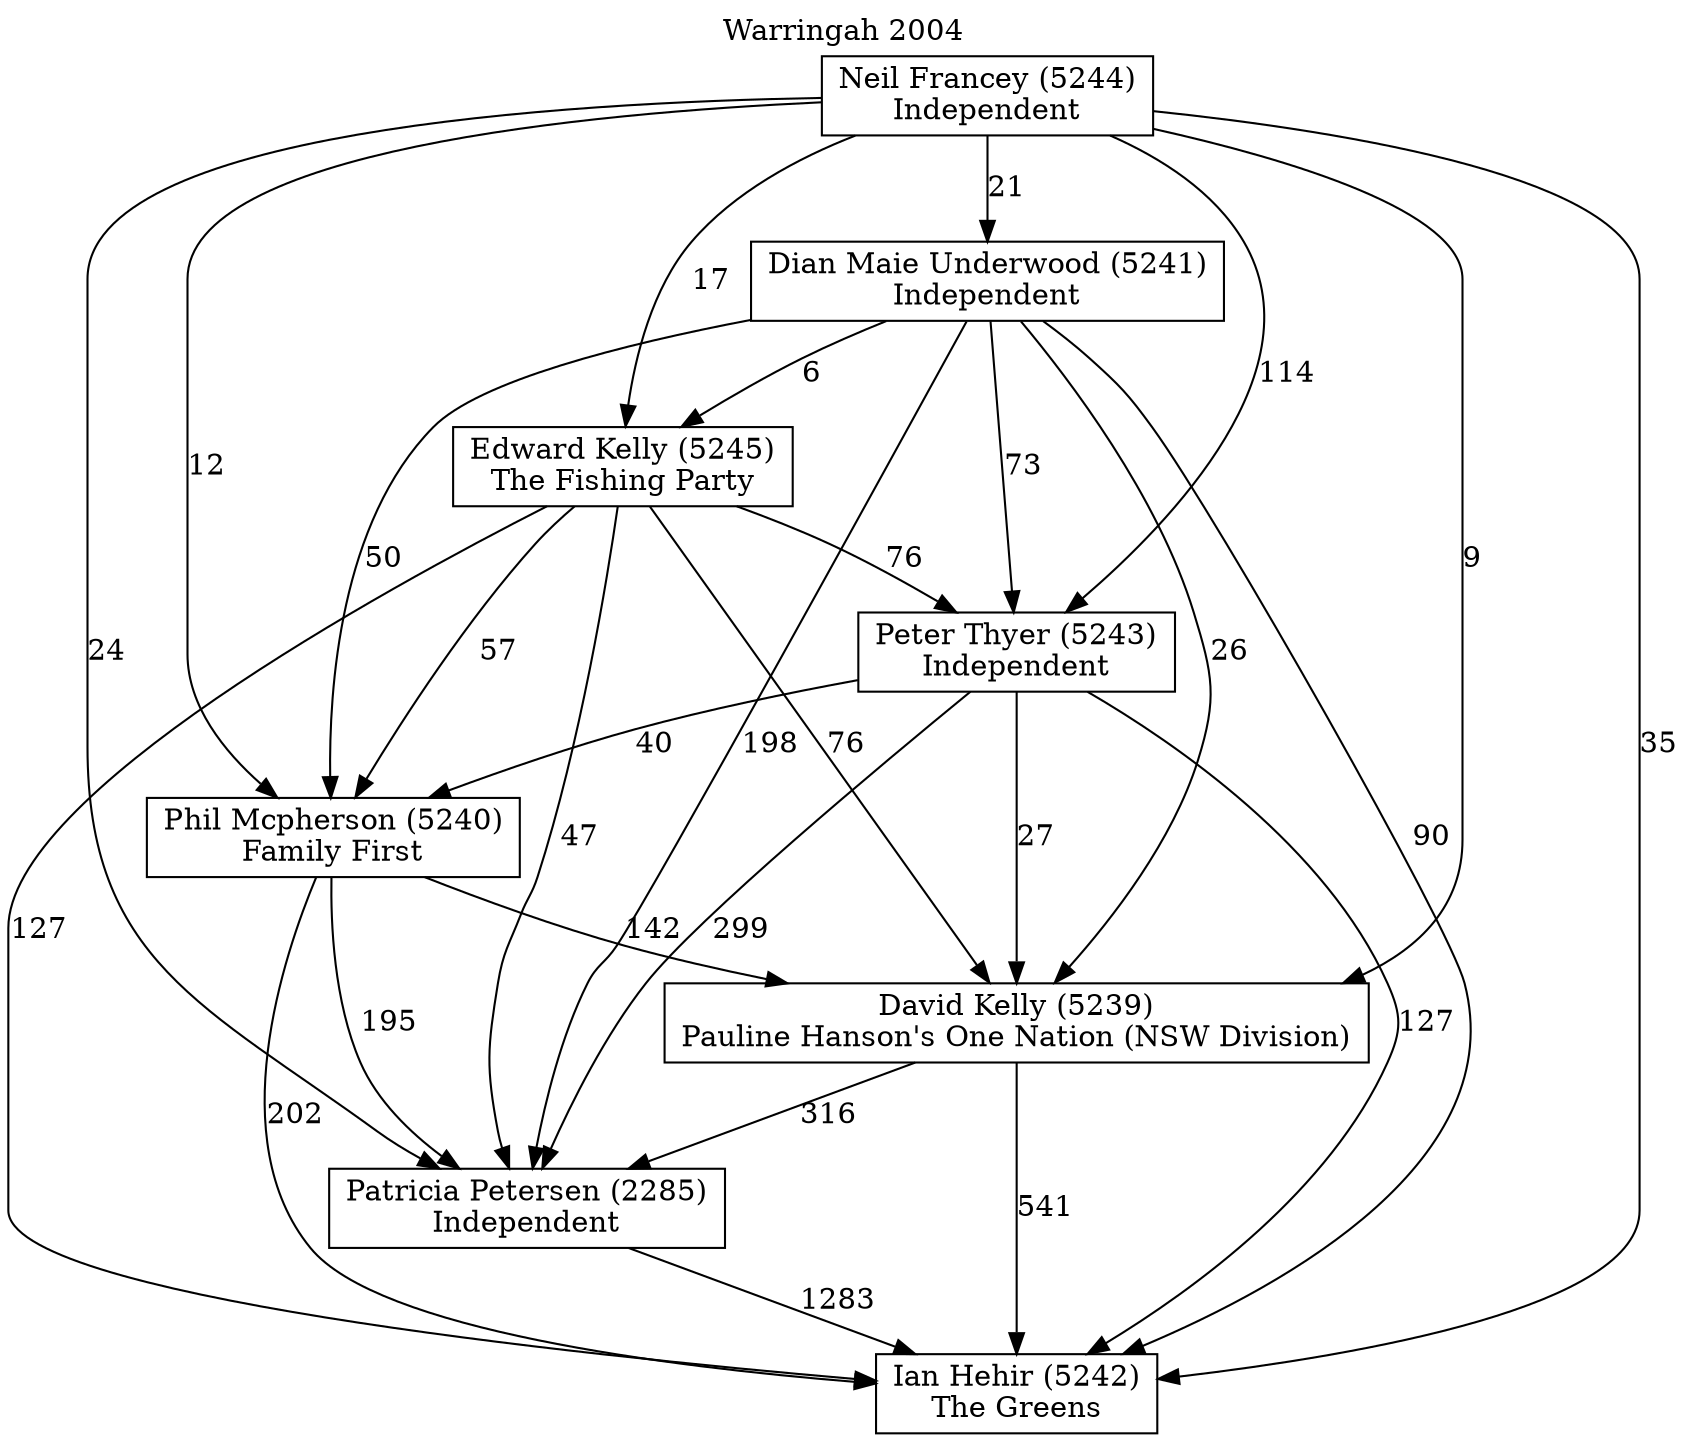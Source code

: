 // House preference flow
digraph "Ian Hehir (5242)_Warringah_2004" {
	graph [label="Warringah 2004" labelloc=t mclimit=10]
	node [shape=box]
	"David Kelly (5239)" [label="David Kelly (5239)
Pauline Hanson's One Nation (NSW Division)"]
	"Dian Maie Underwood (5241)" [label="Dian Maie Underwood (5241)
Independent"]
	"Edward Kelly (5245)" [label="Edward Kelly (5245)
The Fishing Party"]
	"Ian Hehir (5242)" [label="Ian Hehir (5242)
The Greens"]
	"Neil Francey (5244)" [label="Neil Francey (5244)
Independent"]
	"Patricia Petersen (2285)" [label="Patricia Petersen (2285)
Independent"]
	"Peter Thyer (5243)" [label="Peter Thyer (5243)
Independent"]
	"Phil Mcpherson (5240)" [label="Phil Mcpherson (5240)
Family First"]
	"David Kelly (5239)" -> "Ian Hehir (5242)" [label=541]
	"David Kelly (5239)" -> "Patricia Petersen (2285)" [label=316]
	"Dian Maie Underwood (5241)" -> "David Kelly (5239)" [label=26]
	"Dian Maie Underwood (5241)" -> "Edward Kelly (5245)" [label=6]
	"Dian Maie Underwood (5241)" -> "Ian Hehir (5242)" [label=90]
	"Dian Maie Underwood (5241)" -> "Patricia Petersen (2285)" [label=198]
	"Dian Maie Underwood (5241)" -> "Peter Thyer (5243)" [label=73]
	"Dian Maie Underwood (5241)" -> "Phil Mcpherson (5240)" [label=50]
	"Edward Kelly (5245)" -> "David Kelly (5239)" [label=76]
	"Edward Kelly (5245)" -> "Ian Hehir (5242)" [label=127]
	"Edward Kelly (5245)" -> "Patricia Petersen (2285)" [label=47]
	"Edward Kelly (5245)" -> "Peter Thyer (5243)" [label=76]
	"Edward Kelly (5245)" -> "Phil Mcpherson (5240)" [label=57]
	"Neil Francey (5244)" -> "David Kelly (5239)" [label=9]
	"Neil Francey (5244)" -> "Dian Maie Underwood (5241)" [label=21]
	"Neil Francey (5244)" -> "Edward Kelly (5245)" [label=17]
	"Neil Francey (5244)" -> "Ian Hehir (5242)" [label=35]
	"Neil Francey (5244)" -> "Patricia Petersen (2285)" [label=24]
	"Neil Francey (5244)" -> "Peter Thyer (5243)" [label=114]
	"Neil Francey (5244)" -> "Phil Mcpherson (5240)" [label=12]
	"Patricia Petersen (2285)" -> "Ian Hehir (5242)" [label=1283]
	"Peter Thyer (5243)" -> "David Kelly (5239)" [label=27]
	"Peter Thyer (5243)" -> "Ian Hehir (5242)" [label=127]
	"Peter Thyer (5243)" -> "Patricia Petersen (2285)" [label=299]
	"Peter Thyer (5243)" -> "Phil Mcpherson (5240)" [label=40]
	"Phil Mcpherson (5240)" -> "David Kelly (5239)" [label=142]
	"Phil Mcpherson (5240)" -> "Ian Hehir (5242)" [label=202]
	"Phil Mcpherson (5240)" -> "Patricia Petersen (2285)" [label=195]
}
